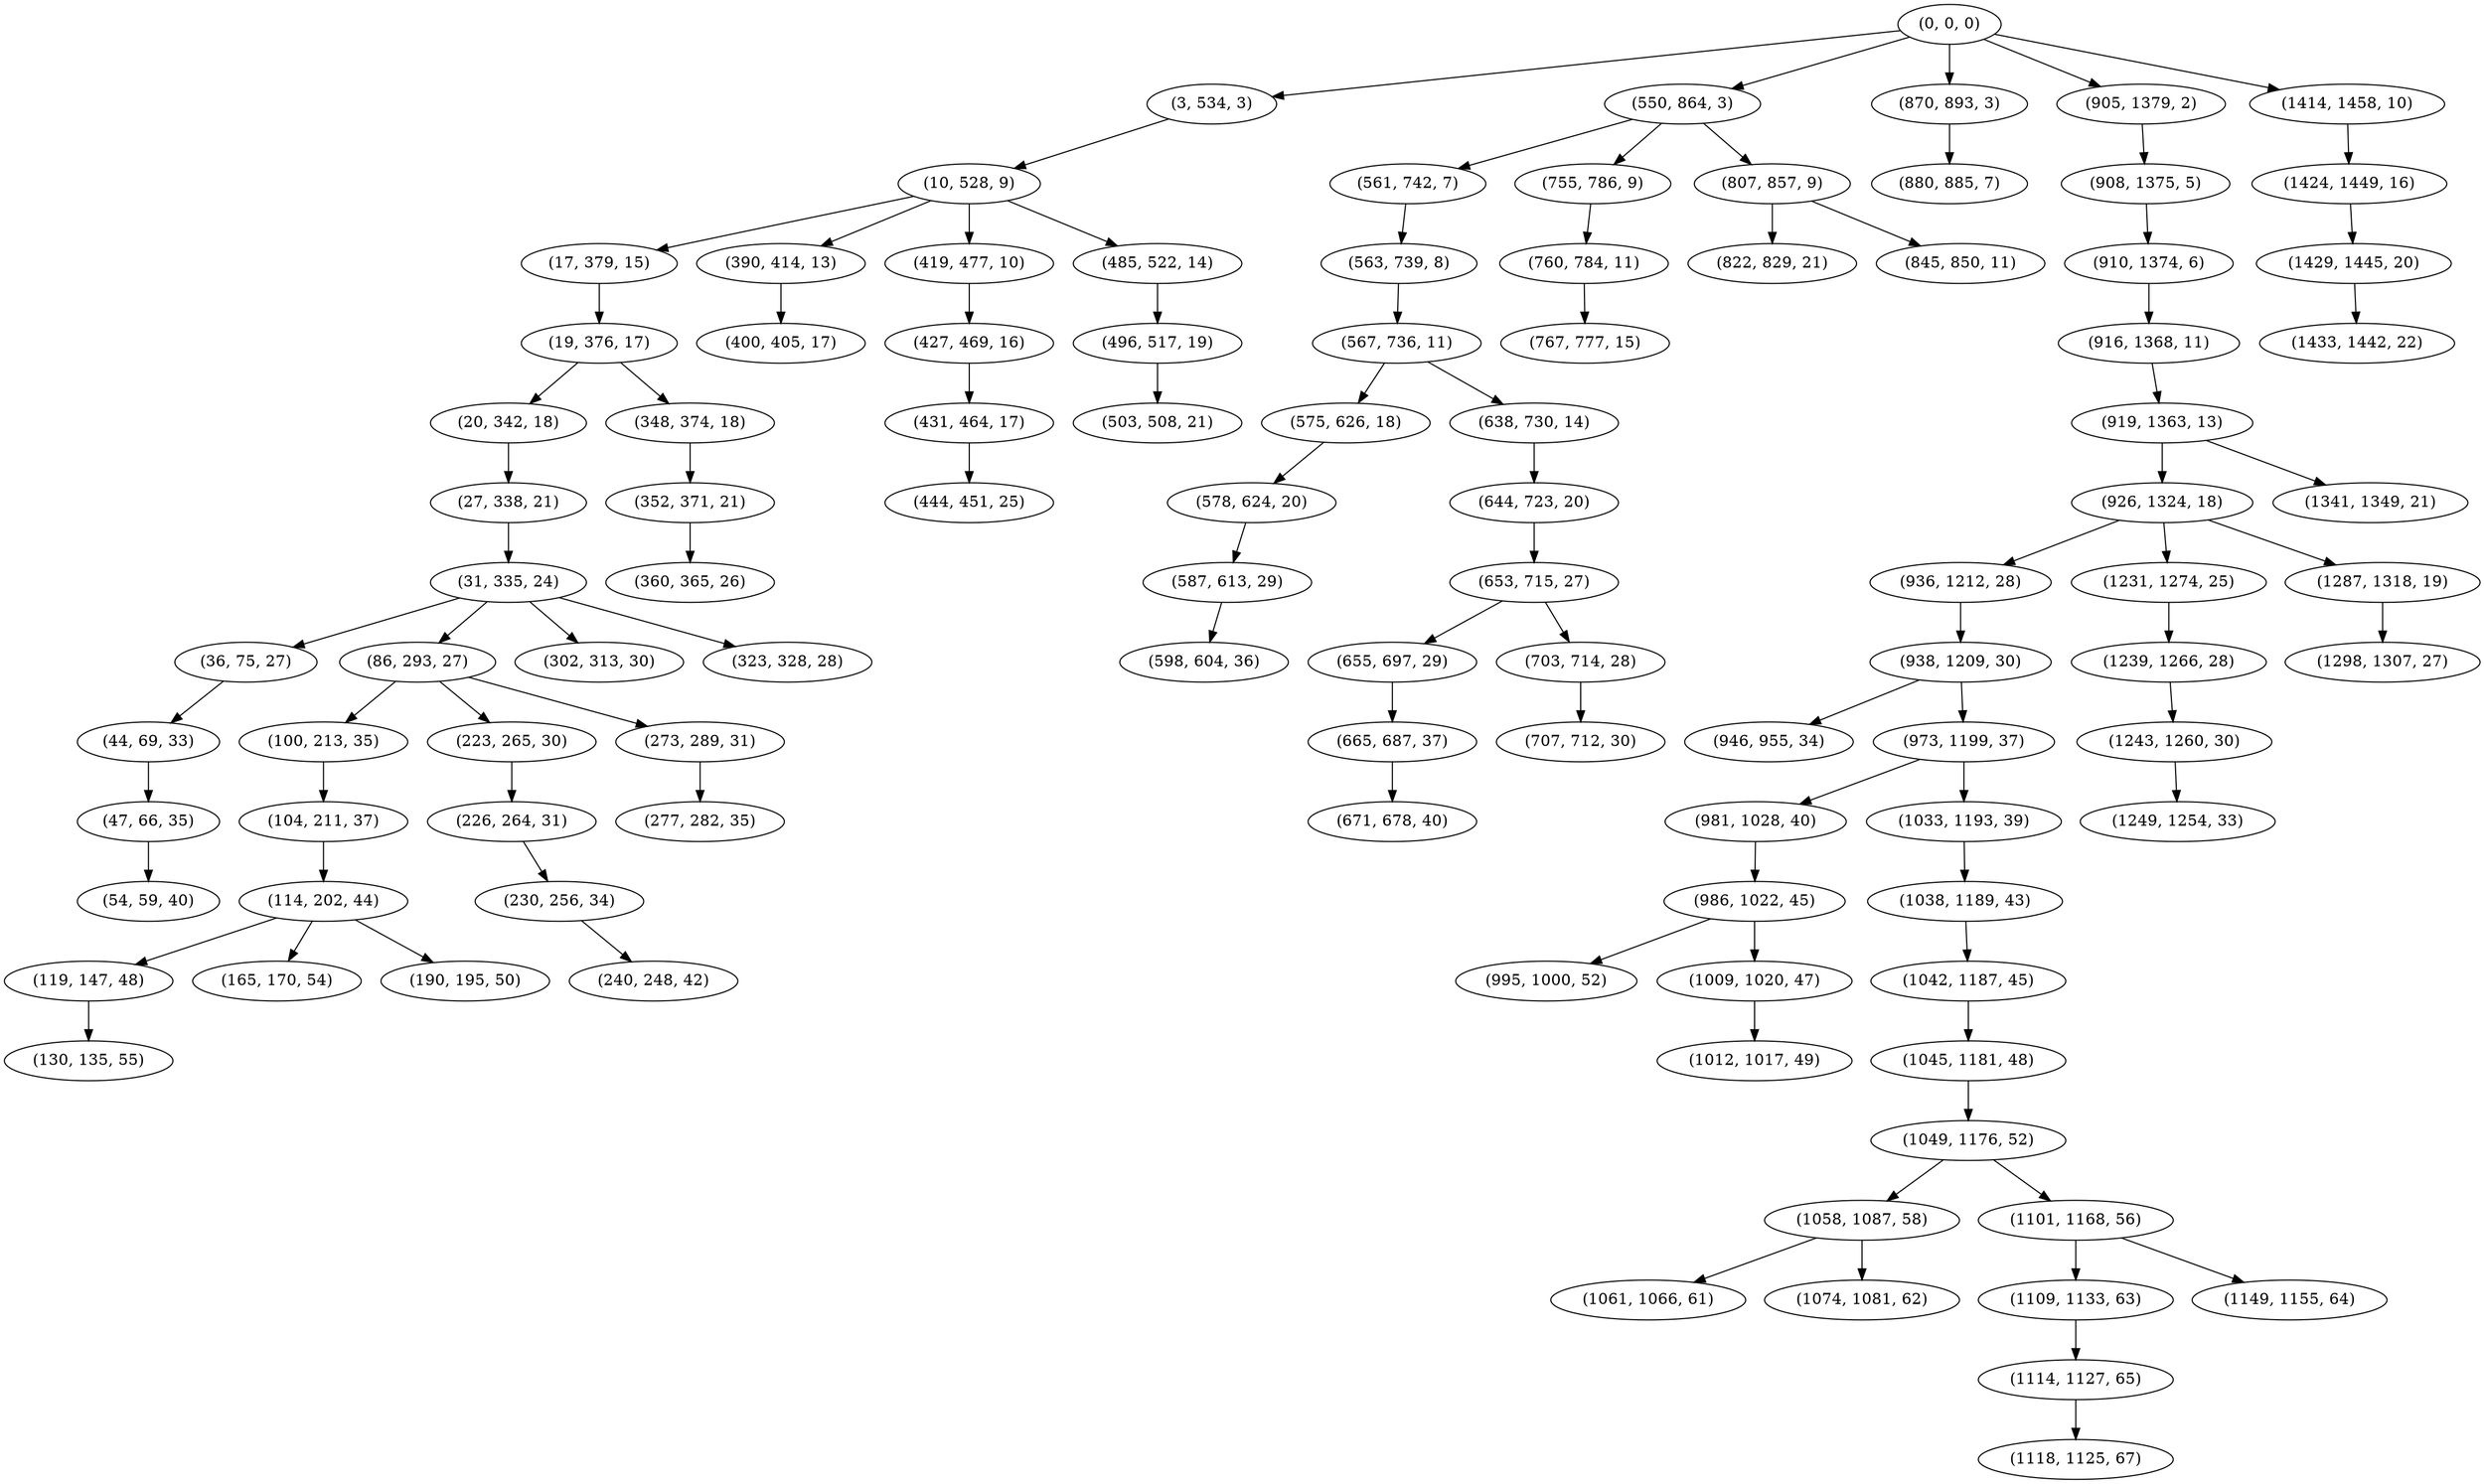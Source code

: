 digraph tree {
    "(0, 0, 0)";
    "(3, 534, 3)";
    "(10, 528, 9)";
    "(17, 379, 15)";
    "(19, 376, 17)";
    "(20, 342, 18)";
    "(27, 338, 21)";
    "(31, 335, 24)";
    "(36, 75, 27)";
    "(44, 69, 33)";
    "(47, 66, 35)";
    "(54, 59, 40)";
    "(86, 293, 27)";
    "(100, 213, 35)";
    "(104, 211, 37)";
    "(114, 202, 44)";
    "(119, 147, 48)";
    "(130, 135, 55)";
    "(165, 170, 54)";
    "(190, 195, 50)";
    "(223, 265, 30)";
    "(226, 264, 31)";
    "(230, 256, 34)";
    "(240, 248, 42)";
    "(273, 289, 31)";
    "(277, 282, 35)";
    "(302, 313, 30)";
    "(323, 328, 28)";
    "(348, 374, 18)";
    "(352, 371, 21)";
    "(360, 365, 26)";
    "(390, 414, 13)";
    "(400, 405, 17)";
    "(419, 477, 10)";
    "(427, 469, 16)";
    "(431, 464, 17)";
    "(444, 451, 25)";
    "(485, 522, 14)";
    "(496, 517, 19)";
    "(503, 508, 21)";
    "(550, 864, 3)";
    "(561, 742, 7)";
    "(563, 739, 8)";
    "(567, 736, 11)";
    "(575, 626, 18)";
    "(578, 624, 20)";
    "(587, 613, 29)";
    "(598, 604, 36)";
    "(638, 730, 14)";
    "(644, 723, 20)";
    "(653, 715, 27)";
    "(655, 697, 29)";
    "(665, 687, 37)";
    "(671, 678, 40)";
    "(703, 714, 28)";
    "(707, 712, 30)";
    "(755, 786, 9)";
    "(760, 784, 11)";
    "(767, 777, 15)";
    "(807, 857, 9)";
    "(822, 829, 21)";
    "(845, 850, 11)";
    "(870, 893, 3)";
    "(880, 885, 7)";
    "(905, 1379, 2)";
    "(908, 1375, 5)";
    "(910, 1374, 6)";
    "(916, 1368, 11)";
    "(919, 1363, 13)";
    "(926, 1324, 18)";
    "(936, 1212, 28)";
    "(938, 1209, 30)";
    "(946, 955, 34)";
    "(973, 1199, 37)";
    "(981, 1028, 40)";
    "(986, 1022, 45)";
    "(995, 1000, 52)";
    "(1009, 1020, 47)";
    "(1012, 1017, 49)";
    "(1033, 1193, 39)";
    "(1038, 1189, 43)";
    "(1042, 1187, 45)";
    "(1045, 1181, 48)";
    "(1049, 1176, 52)";
    "(1058, 1087, 58)";
    "(1061, 1066, 61)";
    "(1074, 1081, 62)";
    "(1101, 1168, 56)";
    "(1109, 1133, 63)";
    "(1114, 1127, 65)";
    "(1118, 1125, 67)";
    "(1149, 1155, 64)";
    "(1231, 1274, 25)";
    "(1239, 1266, 28)";
    "(1243, 1260, 30)";
    "(1249, 1254, 33)";
    "(1287, 1318, 19)";
    "(1298, 1307, 27)";
    "(1341, 1349, 21)";
    "(1414, 1458, 10)";
    "(1424, 1449, 16)";
    "(1429, 1445, 20)";
    "(1433, 1442, 22)";
    "(0, 0, 0)" -> "(3, 534, 3)";
    "(0, 0, 0)" -> "(550, 864, 3)";
    "(0, 0, 0)" -> "(870, 893, 3)";
    "(0, 0, 0)" -> "(905, 1379, 2)";
    "(0, 0, 0)" -> "(1414, 1458, 10)";
    "(3, 534, 3)" -> "(10, 528, 9)";
    "(10, 528, 9)" -> "(17, 379, 15)";
    "(10, 528, 9)" -> "(390, 414, 13)";
    "(10, 528, 9)" -> "(419, 477, 10)";
    "(10, 528, 9)" -> "(485, 522, 14)";
    "(17, 379, 15)" -> "(19, 376, 17)";
    "(19, 376, 17)" -> "(20, 342, 18)";
    "(19, 376, 17)" -> "(348, 374, 18)";
    "(20, 342, 18)" -> "(27, 338, 21)";
    "(27, 338, 21)" -> "(31, 335, 24)";
    "(31, 335, 24)" -> "(36, 75, 27)";
    "(31, 335, 24)" -> "(86, 293, 27)";
    "(31, 335, 24)" -> "(302, 313, 30)";
    "(31, 335, 24)" -> "(323, 328, 28)";
    "(36, 75, 27)" -> "(44, 69, 33)";
    "(44, 69, 33)" -> "(47, 66, 35)";
    "(47, 66, 35)" -> "(54, 59, 40)";
    "(86, 293, 27)" -> "(100, 213, 35)";
    "(86, 293, 27)" -> "(223, 265, 30)";
    "(86, 293, 27)" -> "(273, 289, 31)";
    "(100, 213, 35)" -> "(104, 211, 37)";
    "(104, 211, 37)" -> "(114, 202, 44)";
    "(114, 202, 44)" -> "(119, 147, 48)";
    "(114, 202, 44)" -> "(165, 170, 54)";
    "(114, 202, 44)" -> "(190, 195, 50)";
    "(119, 147, 48)" -> "(130, 135, 55)";
    "(223, 265, 30)" -> "(226, 264, 31)";
    "(226, 264, 31)" -> "(230, 256, 34)";
    "(230, 256, 34)" -> "(240, 248, 42)";
    "(273, 289, 31)" -> "(277, 282, 35)";
    "(348, 374, 18)" -> "(352, 371, 21)";
    "(352, 371, 21)" -> "(360, 365, 26)";
    "(390, 414, 13)" -> "(400, 405, 17)";
    "(419, 477, 10)" -> "(427, 469, 16)";
    "(427, 469, 16)" -> "(431, 464, 17)";
    "(431, 464, 17)" -> "(444, 451, 25)";
    "(485, 522, 14)" -> "(496, 517, 19)";
    "(496, 517, 19)" -> "(503, 508, 21)";
    "(550, 864, 3)" -> "(561, 742, 7)";
    "(550, 864, 3)" -> "(755, 786, 9)";
    "(550, 864, 3)" -> "(807, 857, 9)";
    "(561, 742, 7)" -> "(563, 739, 8)";
    "(563, 739, 8)" -> "(567, 736, 11)";
    "(567, 736, 11)" -> "(575, 626, 18)";
    "(567, 736, 11)" -> "(638, 730, 14)";
    "(575, 626, 18)" -> "(578, 624, 20)";
    "(578, 624, 20)" -> "(587, 613, 29)";
    "(587, 613, 29)" -> "(598, 604, 36)";
    "(638, 730, 14)" -> "(644, 723, 20)";
    "(644, 723, 20)" -> "(653, 715, 27)";
    "(653, 715, 27)" -> "(655, 697, 29)";
    "(653, 715, 27)" -> "(703, 714, 28)";
    "(655, 697, 29)" -> "(665, 687, 37)";
    "(665, 687, 37)" -> "(671, 678, 40)";
    "(703, 714, 28)" -> "(707, 712, 30)";
    "(755, 786, 9)" -> "(760, 784, 11)";
    "(760, 784, 11)" -> "(767, 777, 15)";
    "(807, 857, 9)" -> "(822, 829, 21)";
    "(807, 857, 9)" -> "(845, 850, 11)";
    "(870, 893, 3)" -> "(880, 885, 7)";
    "(905, 1379, 2)" -> "(908, 1375, 5)";
    "(908, 1375, 5)" -> "(910, 1374, 6)";
    "(910, 1374, 6)" -> "(916, 1368, 11)";
    "(916, 1368, 11)" -> "(919, 1363, 13)";
    "(919, 1363, 13)" -> "(926, 1324, 18)";
    "(919, 1363, 13)" -> "(1341, 1349, 21)";
    "(926, 1324, 18)" -> "(936, 1212, 28)";
    "(926, 1324, 18)" -> "(1231, 1274, 25)";
    "(926, 1324, 18)" -> "(1287, 1318, 19)";
    "(936, 1212, 28)" -> "(938, 1209, 30)";
    "(938, 1209, 30)" -> "(946, 955, 34)";
    "(938, 1209, 30)" -> "(973, 1199, 37)";
    "(973, 1199, 37)" -> "(981, 1028, 40)";
    "(973, 1199, 37)" -> "(1033, 1193, 39)";
    "(981, 1028, 40)" -> "(986, 1022, 45)";
    "(986, 1022, 45)" -> "(995, 1000, 52)";
    "(986, 1022, 45)" -> "(1009, 1020, 47)";
    "(1009, 1020, 47)" -> "(1012, 1017, 49)";
    "(1033, 1193, 39)" -> "(1038, 1189, 43)";
    "(1038, 1189, 43)" -> "(1042, 1187, 45)";
    "(1042, 1187, 45)" -> "(1045, 1181, 48)";
    "(1045, 1181, 48)" -> "(1049, 1176, 52)";
    "(1049, 1176, 52)" -> "(1058, 1087, 58)";
    "(1049, 1176, 52)" -> "(1101, 1168, 56)";
    "(1058, 1087, 58)" -> "(1061, 1066, 61)";
    "(1058, 1087, 58)" -> "(1074, 1081, 62)";
    "(1101, 1168, 56)" -> "(1109, 1133, 63)";
    "(1101, 1168, 56)" -> "(1149, 1155, 64)";
    "(1109, 1133, 63)" -> "(1114, 1127, 65)";
    "(1114, 1127, 65)" -> "(1118, 1125, 67)";
    "(1231, 1274, 25)" -> "(1239, 1266, 28)";
    "(1239, 1266, 28)" -> "(1243, 1260, 30)";
    "(1243, 1260, 30)" -> "(1249, 1254, 33)";
    "(1287, 1318, 19)" -> "(1298, 1307, 27)";
    "(1414, 1458, 10)" -> "(1424, 1449, 16)";
    "(1424, 1449, 16)" -> "(1429, 1445, 20)";
    "(1429, 1445, 20)" -> "(1433, 1442, 22)";
}
